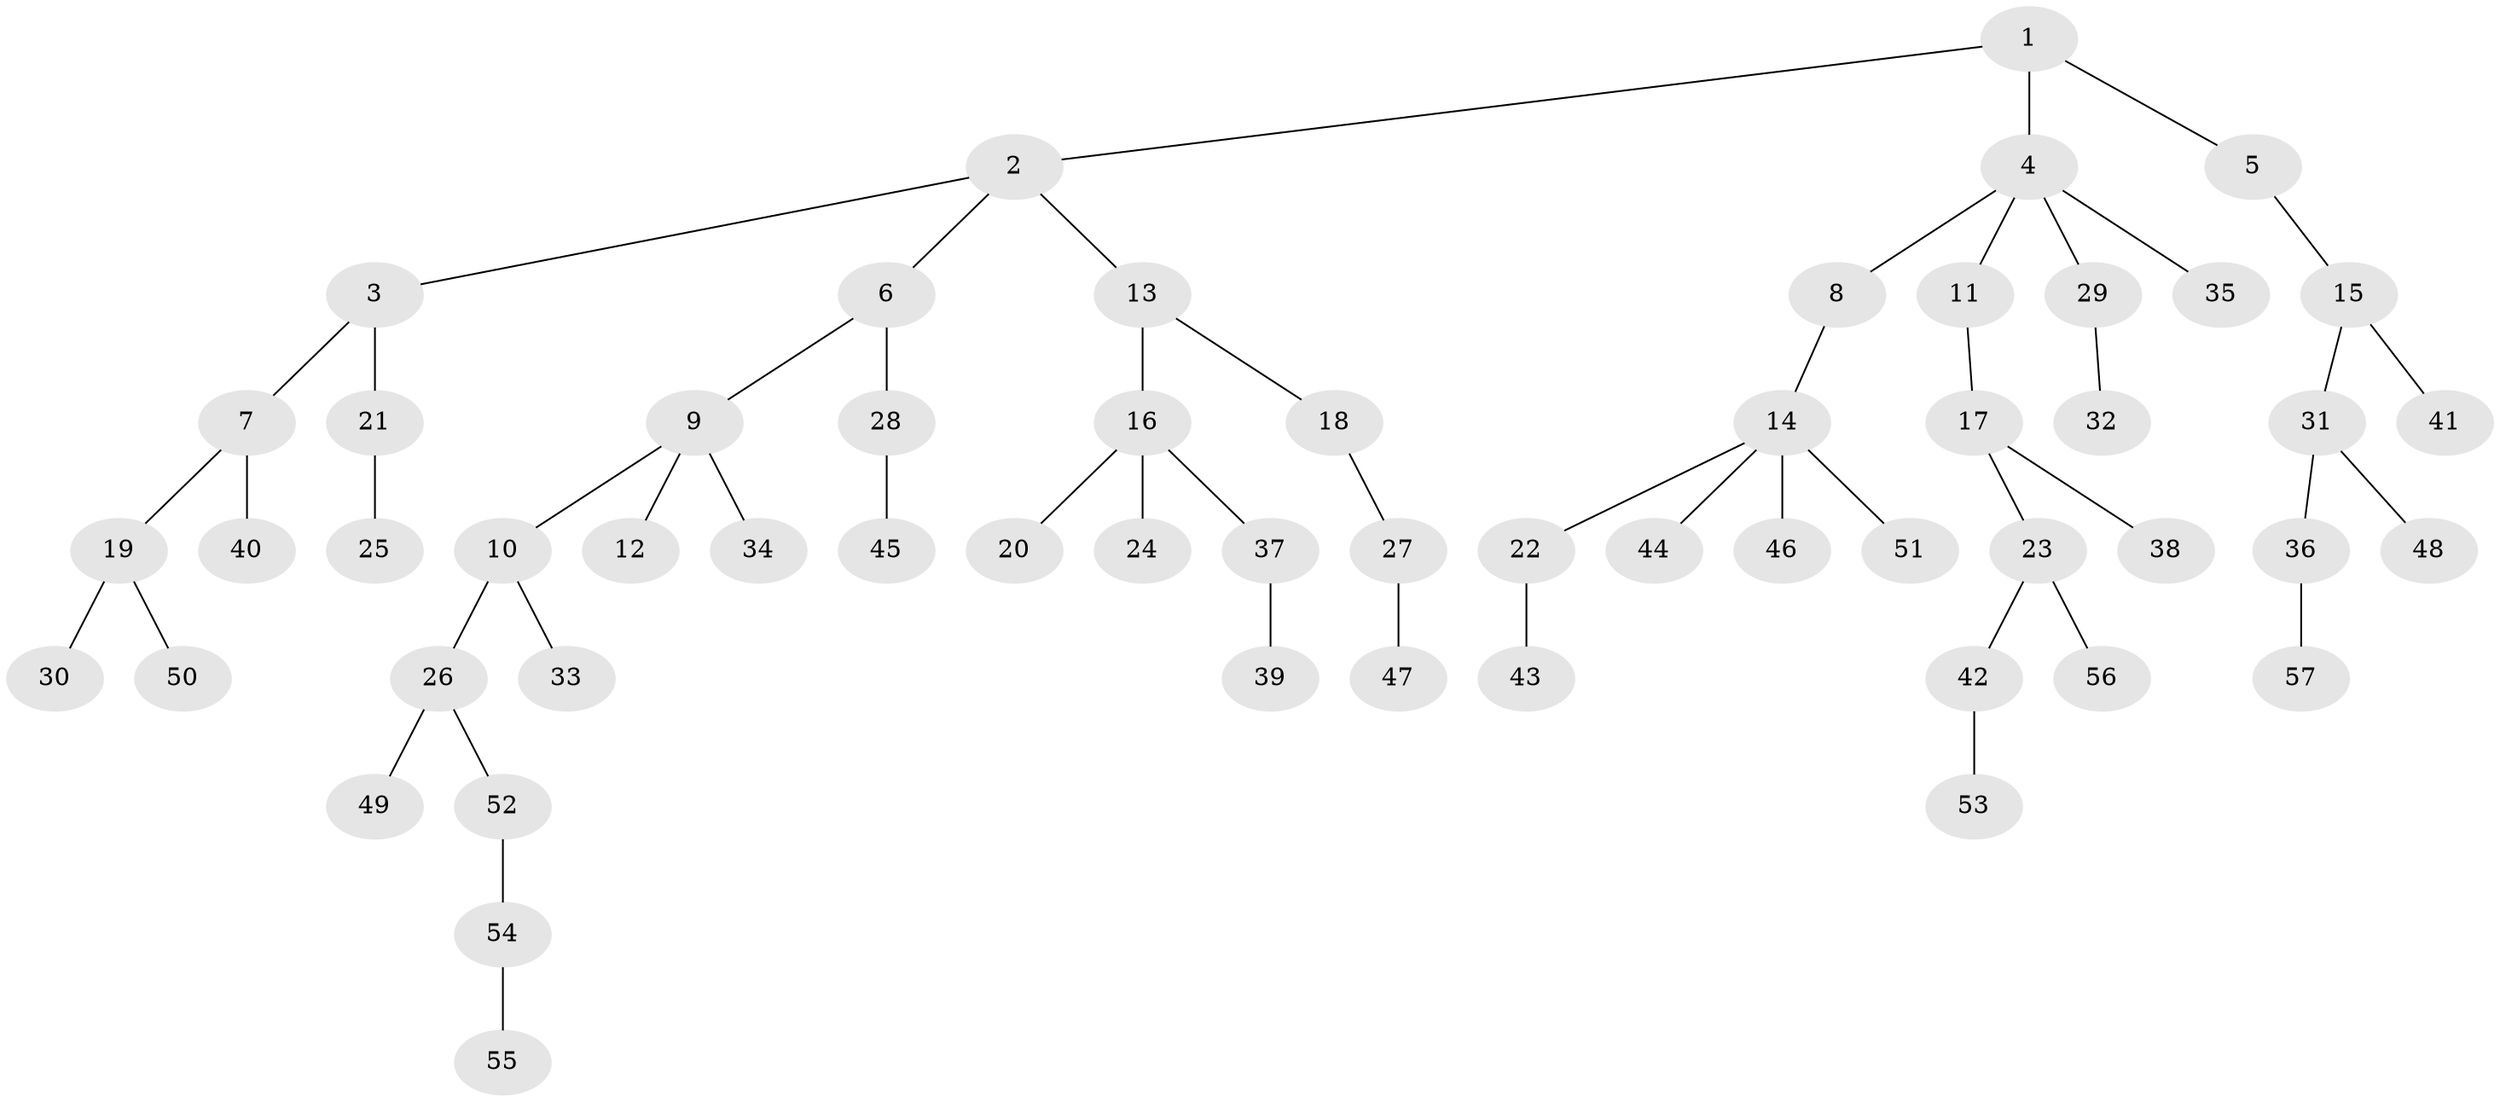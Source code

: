 // coarse degree distribution, {1: 0.6818181818181818, 2: 0.22727272727272727, 10: 0.045454545454545456, 7: 0.045454545454545456}
// Generated by graph-tools (version 1.1) at 2025/55/03/04/25 21:55:59]
// undirected, 57 vertices, 56 edges
graph export_dot {
graph [start="1"]
  node [color=gray90,style=filled];
  1;
  2;
  3;
  4;
  5;
  6;
  7;
  8;
  9;
  10;
  11;
  12;
  13;
  14;
  15;
  16;
  17;
  18;
  19;
  20;
  21;
  22;
  23;
  24;
  25;
  26;
  27;
  28;
  29;
  30;
  31;
  32;
  33;
  34;
  35;
  36;
  37;
  38;
  39;
  40;
  41;
  42;
  43;
  44;
  45;
  46;
  47;
  48;
  49;
  50;
  51;
  52;
  53;
  54;
  55;
  56;
  57;
  1 -- 2;
  1 -- 4;
  1 -- 5;
  2 -- 3;
  2 -- 6;
  2 -- 13;
  3 -- 7;
  3 -- 21;
  4 -- 8;
  4 -- 11;
  4 -- 29;
  4 -- 35;
  5 -- 15;
  6 -- 9;
  6 -- 28;
  7 -- 19;
  7 -- 40;
  8 -- 14;
  9 -- 10;
  9 -- 12;
  9 -- 34;
  10 -- 26;
  10 -- 33;
  11 -- 17;
  13 -- 16;
  13 -- 18;
  14 -- 22;
  14 -- 44;
  14 -- 46;
  14 -- 51;
  15 -- 31;
  15 -- 41;
  16 -- 20;
  16 -- 24;
  16 -- 37;
  17 -- 23;
  17 -- 38;
  18 -- 27;
  19 -- 30;
  19 -- 50;
  21 -- 25;
  22 -- 43;
  23 -- 42;
  23 -- 56;
  26 -- 49;
  26 -- 52;
  27 -- 47;
  28 -- 45;
  29 -- 32;
  31 -- 36;
  31 -- 48;
  36 -- 57;
  37 -- 39;
  42 -- 53;
  52 -- 54;
  54 -- 55;
}
